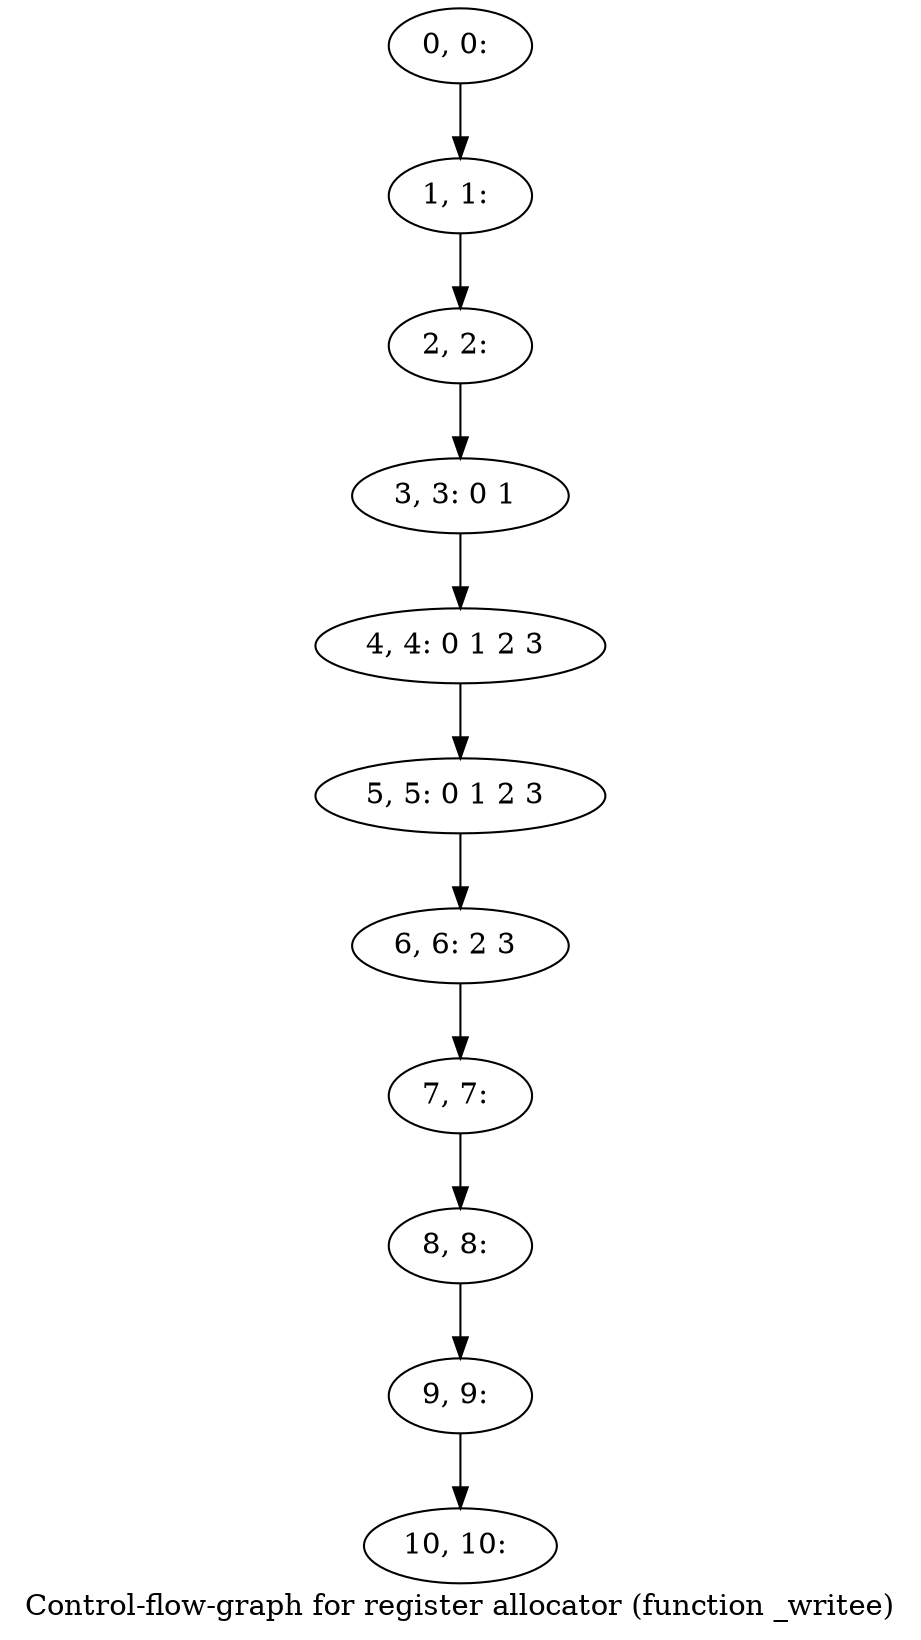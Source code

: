 digraph G {
graph [label="Control-flow-graph for register allocator (function _writee)"]
0[label="0, 0: "];
1[label="1, 1: "];
2[label="2, 2: "];
3[label="3, 3: 0 1 "];
4[label="4, 4: 0 1 2 3 "];
5[label="5, 5: 0 1 2 3 "];
6[label="6, 6: 2 3 "];
7[label="7, 7: "];
8[label="8, 8: "];
9[label="9, 9: "];
10[label="10, 10: "];
0->1 ;
1->2 ;
2->3 ;
3->4 ;
4->5 ;
5->6 ;
6->7 ;
7->8 ;
8->9 ;
9->10 ;
}
